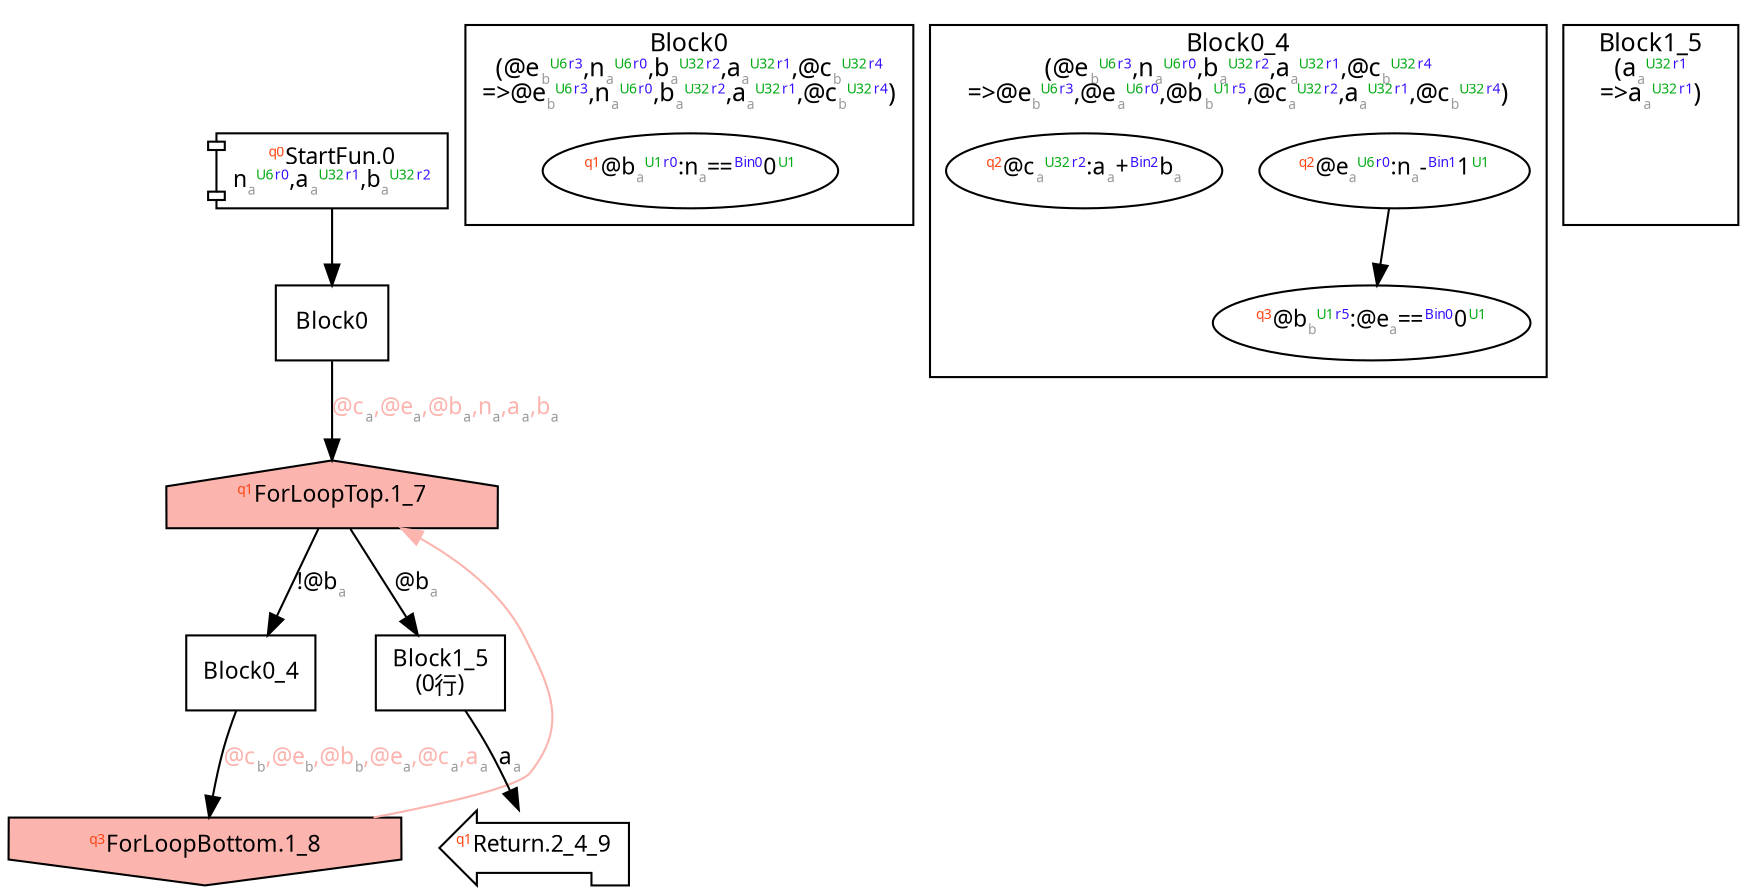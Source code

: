 digraph Program_ {
  graph [fontname = "Monaco", fontsize = 12, ranksep = 0.5];
  node [shape = box, fontname = "Monaco", fontsize = 11; colorscheme = pastel19];
  edge [fontname = "Monaco", fontsize = 11; colorscheme = pastel19];
  Jump0[label = <<font color="#ff4411" point-size="8"><sup>q0</sup></font>StartFun.0<br/>n<font color="#999999" point-size="8"><sub>a</sub></font><font color="#00aa11" point-size="8"><sup>U6</sup></font><font color="#3311ff" point-size="8"><sup>r0</sup></font>,a<font color="#999999" point-size="8"><sub>a</sub></font><font color="#00aa11" point-size="8"><sup>U32</sup></font><font color="#3311ff" point-size="8"><sup>r1</sup></font>,b<font color="#999999" point-size="8"><sub>a</sub></font><font color="#00aa11" point-size="8"><sup>U32</sup></font><font color="#3311ff" point-size="8"><sup>r2</sup></font>>; shape = component];
  Jump0 -> Block0;
  Jump1_7[
    label = <<font color="#ff4411" point-size="8"><sup>q1</sup></font>ForLoopTop.1_7>;
    shape = house; style = filled;
    fillcolor = 1;
  ];
  Block0 -> Jump1_7 [label=<@c<font color="#999999" point-size="8"><sub>a</sub></font>,@e<font color="#999999" point-size="8"><sub>a</sub></font>,@b<font color="#999999" point-size="8"><sub>a</sub></font>,n<font color="#999999" point-size="8"><sub>a</sub></font>,a<font color="#999999" point-size="8"><sub>a</sub></font>,b<font color="#999999" point-size="8"><sub>a</sub></font>>; fontcolor=1];
  Jump1_7 -> Block0_4 [label = <!@b<font color="#999999" point-size="8"><sub>a</sub></font>>];
  Jump1_8 -> Jump1_7 [constraint = false; color = 1];
  Jump1_7 -> Block1_5 [label = <@b<font color="#999999" point-size="8"><sub>a</sub></font>>];
  Jump1_8[
    label = <<font color="#ff4411" point-size="8"><sup>q3</sup></font>ForLoopBottom.1_8>
    shape = invhouse; style = filled;
    fillcolor = 1;
  ];
  Block0_4 -> Jump1_8 [label=<@c<font color="#999999" point-size="8"><sub>b</sub></font>,@e<font color="#999999" point-size="8"><sub>b</sub></font>,@b<font color="#999999" point-size="8"><sub>b</sub></font>,@e<font color="#999999" point-size="8"><sub>a</sub></font>,@c<font color="#999999" point-size="8"><sub>a</sub></font>,a<font color="#999999" point-size="8"><sub>a</sub></font>>; fontcolor=1];
  Jump2_4_9[label = <<font color="#ff4411" point-size="8"><sup>q1</sup></font>Return.2_4_9>; shape = lpromoter];
  Block1_5 -> Jump2_4_9 [label=<a<font color="#999999" point-size="8"><sub>a</sub></font>>];
  Block0 [label = "Block0"];
  Block0_4 [label = "Block0_4"];
  Block1_5 [label = "Block1_5\l(0行)"];
  subgraph cluster_dfg_Block0 {
    node [shape = oval];
    label = <Block0<br/>(@e<font color="#999999" point-size="8"><sub>b</sub></font><font color="#00aa11" point-size="8"><sup>U6</sup></font><font color="#3311ff" point-size="8"><sup>r3</sup></font>,n<font color="#999999" point-size="8"><sub>a</sub></font><font color="#00aa11" point-size="8"><sup>U6</sup></font><font color="#3311ff" point-size="8"><sup>r0</sup></font>,b<font color="#999999" point-size="8"><sub>a</sub></font><font color="#00aa11" point-size="8"><sup>U32</sup></font><font color="#3311ff" point-size="8"><sup>r2</sup></font>,a<font color="#999999" point-size="8"><sub>a</sub></font><font color="#00aa11" point-size="8"><sup>U32</sup></font><font color="#3311ff" point-size="8"><sup>r1</sup></font>,@c<font color="#999999" point-size="8"><sub>b</sub></font><font color="#00aa11" point-size="8"><sup>U32</sup></font><font color="#3311ff" point-size="8"><sup>r4</sup></font><br/>=&gt;@e<font color="#999999" point-size="8"><sub>b</sub></font><font color="#00aa11" point-size="8"><sup>U6</sup></font><font color="#3311ff" point-size="8"><sup>r3</sup></font>,n<font color="#999999" point-size="8"><sub>a</sub></font><font color="#00aa11" point-size="8"><sup>U6</sup></font><font color="#3311ff" point-size="8"><sup>r0</sup></font>,b<font color="#999999" point-size="8"><sub>a</sub></font><font color="#00aa11" point-size="8"><sup>U32</sup></font><font color="#3311ff" point-size="8"><sup>r2</sup></font>,a<font color="#999999" point-size="8"><sub>a</sub></font><font color="#00aa11" point-size="8"><sup>U32</sup></font><font color="#3311ff" point-size="8"><sup>r1</sup></font>,@c<font color="#999999" point-size="8"><sub>b</sub></font><font color="#00aa11" point-size="8"><sup>U32</sup></font><font color="#3311ff" point-size="8"><sup>r4</sup></font>)>;
    6 [label=<<font color="#ff4411" point-size="8"><sup>q1</sup></font>@b<font color="#999999" point-size="8"><sub>a</sub></font><font color="#00aa11" point-size="8"><sup>U1</sup></font><font color="#3311ff" point-size="8"><sup>r0</sup></font>:n<font color="#999999" point-size="8"><sub>a</sub></font>==<font color="#3311ff" point-size="8"><sup>Bin0</sup></font>0<font color="#00aa11" point-size="8"><sup>U1</sup></font>>];
  }
  subgraph cluster_dfg_Block0_4 {
    node [shape = oval];
    label = <Block0_4<br/>(@e<font color="#999999" point-size="8"><sub>b</sub></font><font color="#00aa11" point-size="8"><sup>U6</sup></font><font color="#3311ff" point-size="8"><sup>r3</sup></font>,n<font color="#999999" point-size="8"><sub>a</sub></font><font color="#00aa11" point-size="8"><sup>U6</sup></font><font color="#3311ff" point-size="8"><sup>r0</sup></font>,b<font color="#999999" point-size="8"><sub>a</sub></font><font color="#00aa11" point-size="8"><sup>U32</sup></font><font color="#3311ff" point-size="8"><sup>r2</sup></font>,a<font color="#999999" point-size="8"><sub>a</sub></font><font color="#00aa11" point-size="8"><sup>U32</sup></font><font color="#3311ff" point-size="8"><sup>r1</sup></font>,@c<font color="#999999" point-size="8"><sub>b</sub></font><font color="#00aa11" point-size="8"><sup>U32</sup></font><font color="#3311ff" point-size="8"><sup>r4</sup></font><br/>=&gt;@e<font color="#999999" point-size="8"><sub>b</sub></font><font color="#00aa11" point-size="8"><sup>U6</sup></font><font color="#3311ff" point-size="8"><sup>r3</sup></font>,@e<font color="#999999" point-size="8"><sub>a</sub></font><font color="#00aa11" point-size="8"><sup>U6</sup></font><font color="#3311ff" point-size="8"><sup>r0</sup></font>,@b<font color="#999999" point-size="8"><sub>b</sub></font><font color="#00aa11" point-size="8"><sup>U1</sup></font><font color="#3311ff" point-size="8"><sup>r5</sup></font>,@c<font color="#999999" point-size="8"><sub>a</sub></font><font color="#00aa11" point-size="8"><sup>U32</sup></font><font color="#3311ff" point-size="8"><sup>r2</sup></font>,a<font color="#999999" point-size="8"><sub>a</sub></font><font color="#00aa11" point-size="8"><sup>U32</sup></font><font color="#3311ff" point-size="8"><sup>r1</sup></font>,@c<font color="#999999" point-size="8"><sub>b</sub></font><font color="#00aa11" point-size="8"><sup>U32</sup></font><font color="#3311ff" point-size="8"><sup>r4</sup></font>)>;
    7 [label=<<font color="#ff4411" point-size="8"><sup>q2</sup></font>@e<font color="#999999" point-size="8"><sub>a</sub></font><font color="#00aa11" point-size="8"><sup>U6</sup></font><font color="#3311ff" point-size="8"><sup>r0</sup></font>:n<font color="#999999" point-size="8"><sub>a</sub></font>-<font color="#3311ff" point-size="8"><sup>Bin1</sup></font>1<font color="#00aa11" point-size="8"><sup>U1</sup></font>>];
    8 [label=<<font color="#ff4411" point-size="8"><sup>q2</sup></font>@c<font color="#999999" point-size="8"><sub>a</sub></font><font color="#00aa11" point-size="8"><sup>U32</sup></font><font color="#3311ff" point-size="8"><sup>r2</sup></font>:a<font color="#999999" point-size="8"><sub>a</sub></font>+<font color="#3311ff" point-size="8"><sup>Bin2</sup></font>b<font color="#999999" point-size="8"><sub>a</sub></font>>];
    9 [label=<<font color="#ff4411" point-size="8"><sup>q3</sup></font>@b<font color="#999999" point-size="8"><sub>b</sub></font><font color="#00aa11" point-size="8"><sup>U1</sup></font><font color="#3311ff" point-size="8"><sup>r5</sup></font>:@e<font color="#999999" point-size="8"><sub>a</sub></font>==<font color="#3311ff" point-size="8"><sup>Bin0</sup></font>0<font color="#00aa11" point-size="8"><sup>U1</sup></font>>];
    7 -> 9;
  }
  subgraph cluster_dfg_Block1_5 {
    node [shape = oval];
    label = <Block1_5<br/>(a<font color="#999999" point-size="8"><sub>a</sub></font><font color="#00aa11" point-size="8"><sup>U32</sup></font><font color="#3311ff" point-size="8"><sup>r1</sup></font><br/>=&gt;a<font color="#999999" point-size="8"><sub>a</sub></font><font color="#00aa11" point-size="8"><sup>U32</sup></font><font color="#3311ff" point-size="8"><sup>r1</sup></font>)>;
    dummy [style=invis];
  }
}
